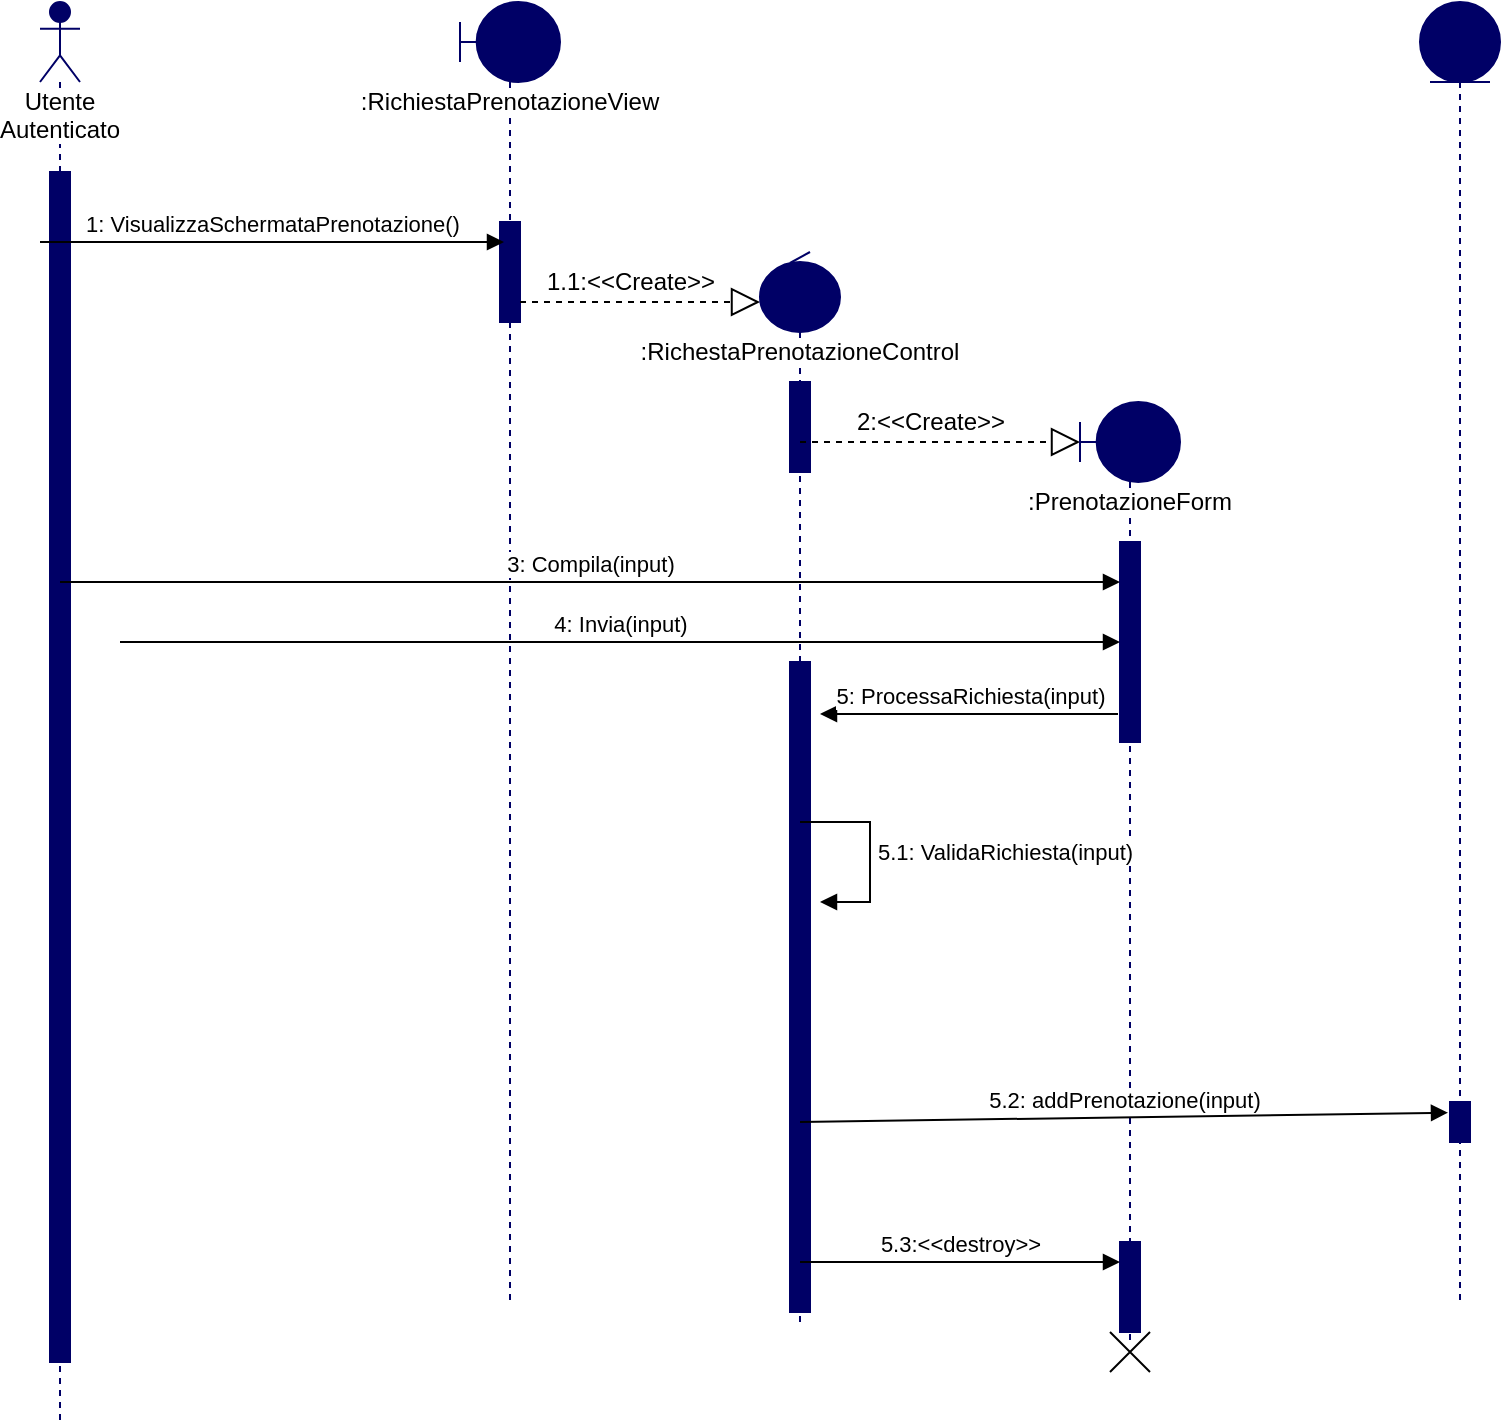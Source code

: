 <mxfile version="13.9.9" type="device"><diagram name="Page-1" id="13e1069c-82ec-6db2-03f1-153e76fe0fe0"><mxGraphModel dx="750" dy="813" grid="1" gridSize="10" guides="1" tooltips="1" connect="1" arrows="1" fold="1" page="1" pageScale="1" pageWidth="1100" pageHeight="850" background="#ffffff" math="0" shadow="0"><root><mxCell id="0"/><mxCell id="1" parent="0"/><mxCell id="MltfA7m_fgN3yEEfUAVW-1" value="&lt;span style=&quot;background-color: rgb(255 , 255 , 255)&quot;&gt;Utente Autenticato&lt;/span&gt;" style="shape=umlLifeline;participant=umlActor;perimeter=lifelinePerimeter;whiteSpace=wrap;html=1;container=1;collapsible=0;recursiveResize=0;verticalAlign=top;spacingTop=36;outlineConnect=0;fillColor=#000066;strokeColor=#000066;" vertex="1" parent="1"><mxGeometry x="50" y="40" width="20" height="710" as="geometry"/></mxCell><mxCell id="MltfA7m_fgN3yEEfUAVW-2" value="" style="html=1;points=[];perimeter=orthogonalPerimeter;strokeColor=#000066;fillColor=#000066;" vertex="1" parent="MltfA7m_fgN3yEEfUAVW-1"><mxGeometry x="5" y="85" width="10" height="595" as="geometry"/></mxCell><mxCell id="MltfA7m_fgN3yEEfUAVW-4" value="&lt;span style=&quot;background-color: rgb(255 , 255 , 255)&quot;&gt;:RichiestaPrenotazioneView&lt;/span&gt;" style="shape=umlLifeline;participant=umlBoundary;perimeter=lifelinePerimeter;whiteSpace=wrap;html=1;container=1;collapsible=0;recursiveResize=0;verticalAlign=top;spacingTop=36;outlineConnect=0;strokeColor=#000066;fillColor=#000066;" vertex="1" parent="1"><mxGeometry x="260" y="40" width="50" height="650" as="geometry"/></mxCell><mxCell id="MltfA7m_fgN3yEEfUAVW-5" value="" style="html=1;points=[];perimeter=orthogonalPerimeter;strokeColor=#000066;fillColor=#000066;" vertex="1" parent="MltfA7m_fgN3yEEfUAVW-4"><mxGeometry x="20" y="110" width="10" height="50" as="geometry"/></mxCell><mxCell id="MltfA7m_fgN3yEEfUAVW-3" value="1: VisualizzaSchermataPrenotazione()" style="html=1;verticalAlign=bottom;endArrow=block;" edge="1" parent="1"><mxGeometry width="80" relative="1" as="geometry"><mxPoint x="50" y="160" as="sourcePoint"/><mxPoint x="282" y="160" as="targetPoint"/></mxGeometry></mxCell><mxCell id="MltfA7m_fgN3yEEfUAVW-7" value="" style="endArrow=block;dashed=1;endFill=0;endSize=12;html=1;" edge="1" parent="1"><mxGeometry width="160" relative="1" as="geometry"><mxPoint x="290" y="190" as="sourcePoint"/><mxPoint x="410" y="190" as="targetPoint"/></mxGeometry></mxCell><mxCell id="MltfA7m_fgN3yEEfUAVW-9" value="1.1:&amp;lt;&amp;lt;Create&amp;gt;&amp;gt;" style="text;html=1;align=center;verticalAlign=middle;resizable=0;points=[];autosize=1;" vertex="1" parent="1"><mxGeometry x="295" y="170" width="100" height="20" as="geometry"/></mxCell><mxCell id="MltfA7m_fgN3yEEfUAVW-11" value="&lt;span style=&quot;background-color: rgb(255 , 255 , 255)&quot;&gt;:RichestaPrenotazioneControl&lt;/span&gt;" style="shape=umlLifeline;participant=umlControl;perimeter=lifelinePerimeter;whiteSpace=wrap;html=1;container=1;collapsible=0;recursiveResize=0;verticalAlign=top;spacingTop=36;outlineConnect=0;strokeColor=#000066;fillColor=#000066;" vertex="1" parent="1"><mxGeometry x="410" y="165" width="40" height="535" as="geometry"/></mxCell><mxCell id="MltfA7m_fgN3yEEfUAVW-12" value="" style="html=1;points=[];perimeter=orthogonalPerimeter;strokeColor=#000066;fillColor=#000066;" vertex="1" parent="MltfA7m_fgN3yEEfUAVW-11"><mxGeometry x="15" y="65" width="10" height="45" as="geometry"/></mxCell><mxCell id="MltfA7m_fgN3yEEfUAVW-20" value="" style="html=1;points=[];perimeter=orthogonalPerimeter;strokeColor=#000066;fillColor=#000066;" vertex="1" parent="MltfA7m_fgN3yEEfUAVW-11"><mxGeometry x="15" y="205" width="10" height="325" as="geometry"/></mxCell><mxCell id="MltfA7m_fgN3yEEfUAVW-14" value="" style="endArrow=block;dashed=1;endFill=0;endSize=12;html=1;" edge="1" parent="1"><mxGeometry width="160" relative="1" as="geometry"><mxPoint x="430" y="260" as="sourcePoint"/><mxPoint x="570" y="260" as="targetPoint"/></mxGeometry></mxCell><mxCell id="MltfA7m_fgN3yEEfUAVW-15" value="2:&amp;lt;&amp;lt;Create&amp;gt;&amp;gt;" style="text;html=1;align=center;verticalAlign=middle;resizable=0;points=[];autosize=1;" vertex="1" parent="1"><mxGeometry x="450" y="240" width="90" height="20" as="geometry"/></mxCell><mxCell id="MltfA7m_fgN3yEEfUAVW-16" value="&lt;span style=&quot;background-color: rgb(255 , 255 , 255)&quot;&gt;:PrenotazioneForm&lt;/span&gt;" style="shape=umlLifeline;participant=umlBoundary;perimeter=lifelinePerimeter;whiteSpace=wrap;html=1;container=1;collapsible=0;recursiveResize=0;verticalAlign=top;spacingTop=36;outlineConnect=0;strokeColor=#000066;fillColor=#000066;" vertex="1" parent="1"><mxGeometry x="570" y="240" width="50" height="470" as="geometry"/></mxCell><mxCell id="MltfA7m_fgN3yEEfUAVW-17" value="" style="html=1;points=[];perimeter=orthogonalPerimeter;strokeColor=#000066;fillColor=#000066;" vertex="1" parent="MltfA7m_fgN3yEEfUAVW-16"><mxGeometry x="20" y="70" width="10" height="100" as="geometry"/></mxCell><mxCell id="MltfA7m_fgN3yEEfUAVW-29" value="" style="html=1;points=[];perimeter=orthogonalPerimeter;strokeColor=#000066;fillColor=#000066;" vertex="1" parent="MltfA7m_fgN3yEEfUAVW-16"><mxGeometry x="20" y="420" width="10" height="45" as="geometry"/></mxCell><mxCell id="MltfA7m_fgN3yEEfUAVW-30" value="" style="shape=umlDestroy;fillColor=#000066;" vertex="1" parent="MltfA7m_fgN3yEEfUAVW-16"><mxGeometry x="15" y="465" width="20" height="20" as="geometry"/></mxCell><mxCell id="MltfA7m_fgN3yEEfUAVW-18" value="3: Compila(input)" style="html=1;verticalAlign=bottom;endArrow=block;" edge="1" parent="1"><mxGeometry width="80" relative="1" as="geometry"><mxPoint x="60" y="330" as="sourcePoint"/><mxPoint x="590" y="330" as="targetPoint"/></mxGeometry></mxCell><mxCell id="MltfA7m_fgN3yEEfUAVW-19" value="4: Invia(input)" style="html=1;verticalAlign=bottom;endArrow=block;" edge="1" parent="1"><mxGeometry width="80" relative="1" as="geometry"><mxPoint x="90" y="360" as="sourcePoint"/><mxPoint x="590" y="360" as="targetPoint"/></mxGeometry></mxCell><mxCell id="MltfA7m_fgN3yEEfUAVW-21" value="5: ProcessaRichiesta(input)" style="html=1;verticalAlign=bottom;endArrow=block;exitX=-0.1;exitY=0.86;exitDx=0;exitDy=0;exitPerimeter=0;" edge="1" parent="1" source="MltfA7m_fgN3yEEfUAVW-17"><mxGeometry width="80" relative="1" as="geometry"><mxPoint x="300" y="420" as="sourcePoint"/><mxPoint x="440" y="396" as="targetPoint"/></mxGeometry></mxCell><mxCell id="MltfA7m_fgN3yEEfUAVW-23" value="5.1: ValidaRichiesta(input)" style="edgeStyle=orthogonalEdgeStyle;html=1;align=left;spacingLeft=2;endArrow=block;rounded=0;" edge="1" parent="1"><mxGeometry relative="1" as="geometry"><mxPoint x="430" y="450" as="sourcePoint"/><Array as="points"><mxPoint x="465" y="450"/><mxPoint x="465" y="490"/></Array><mxPoint x="440" y="490" as="targetPoint"/></mxGeometry></mxCell><mxCell id="MltfA7m_fgN3yEEfUAVW-24" value="5.2: addPrenotazione(input)" style="html=1;verticalAlign=bottom;endArrow=block;entryX=-0.1;entryY=0.267;entryDx=0;entryDy=0;entryPerimeter=0;" edge="1" parent="1" target="MltfA7m_fgN3yEEfUAVW-26"><mxGeometry width="80" relative="1" as="geometry"><mxPoint x="430" y="600" as="sourcePoint"/><mxPoint x="750" y="600" as="targetPoint"/></mxGeometry></mxCell><mxCell id="MltfA7m_fgN3yEEfUAVW-25" value="" style="shape=umlLifeline;participant=umlEntity;perimeter=lifelinePerimeter;whiteSpace=wrap;html=1;container=1;collapsible=0;recursiveResize=0;verticalAlign=top;spacingTop=36;outlineConnect=0;strokeColor=#000066;fillColor=#000066;" vertex="1" parent="1"><mxGeometry x="740" y="40" width="40" height="650" as="geometry"/></mxCell><mxCell id="MltfA7m_fgN3yEEfUAVW-26" value="" style="html=1;points=[];perimeter=orthogonalPerimeter;strokeColor=#000066;fillColor=#000066;" vertex="1" parent="MltfA7m_fgN3yEEfUAVW-25"><mxGeometry x="15" y="550" width="10" height="20" as="geometry"/></mxCell><mxCell id="MltfA7m_fgN3yEEfUAVW-27" value="5.3:&amp;lt;&amp;lt;destroy&amp;gt;&amp;gt;" style="html=1;verticalAlign=bottom;endArrow=block;" edge="1" parent="1"><mxGeometry width="80" relative="1" as="geometry"><mxPoint x="430" y="670" as="sourcePoint"/><mxPoint x="590" y="670" as="targetPoint"/></mxGeometry></mxCell></root></mxGraphModel></diagram></mxfile>